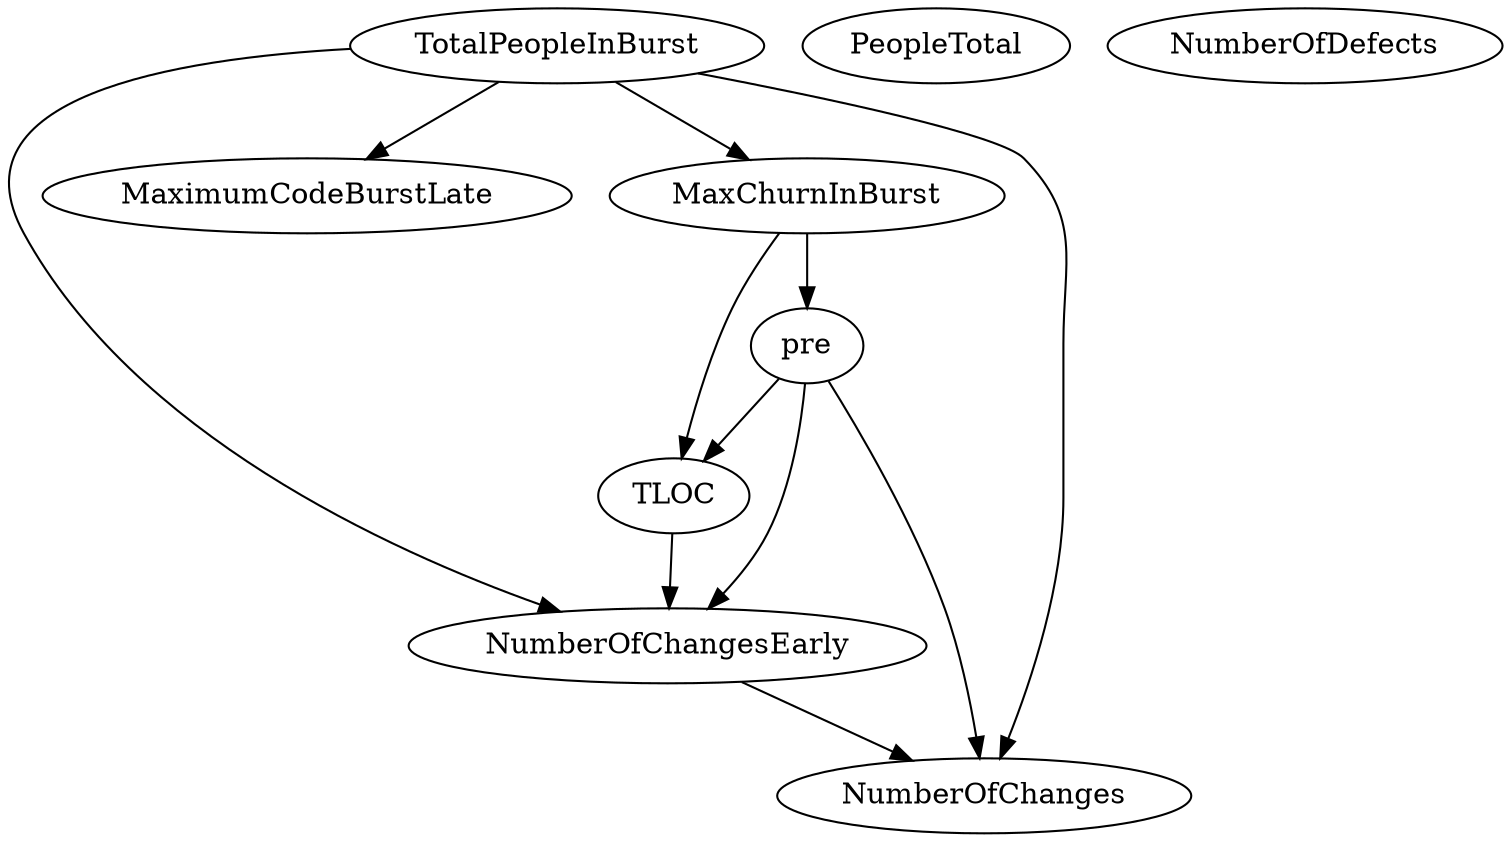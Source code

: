 digraph {
   NumberOfChangesEarly;
   PeopleTotal;
   NumberOfDefects;
   TotalPeopleInBurst;
   MaximumCodeBurstLate;
   MaxChurnInBurst;
   TLOC;
   NumberOfChanges;
   pre;
   NumberOfChangesEarly -> NumberOfChanges;
   TotalPeopleInBurst -> NumberOfChangesEarly;
   TotalPeopleInBurst -> MaximumCodeBurstLate;
   TotalPeopleInBurst -> MaxChurnInBurst;
   TotalPeopleInBurst -> NumberOfChanges;
   MaxChurnInBurst -> TLOC;
   MaxChurnInBurst -> pre;
   TLOC -> NumberOfChangesEarly;
   pre -> NumberOfChangesEarly;
   pre -> TLOC;
   pre -> NumberOfChanges;
}
